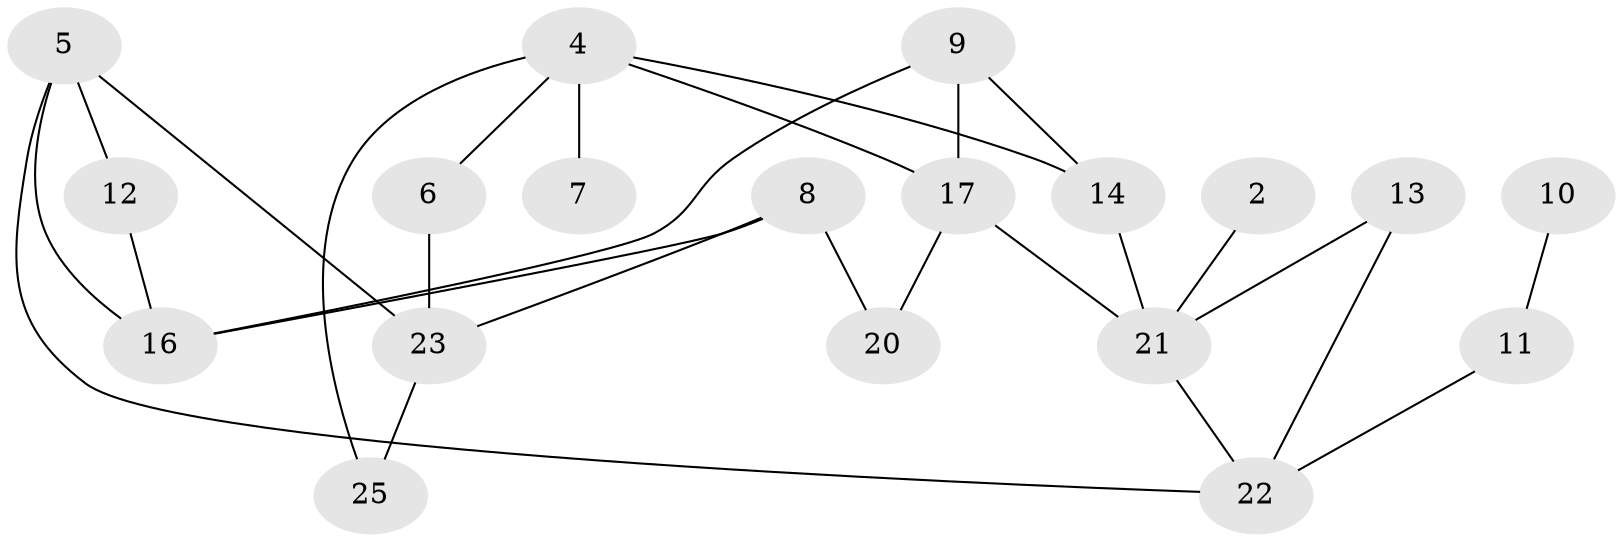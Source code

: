 // original degree distribution, {3: 0.22, 2: 0.34, 0: 0.12, 1: 0.14, 5: 0.04, 4: 0.12, 6: 0.02}
// Generated by graph-tools (version 1.1) at 2025/49/03/09/25 03:49:08]
// undirected, 19 vertices, 27 edges
graph export_dot {
graph [start="1"]
  node [color=gray90,style=filled];
  2;
  4;
  5;
  6;
  7;
  8;
  9;
  10;
  11;
  12;
  13;
  14;
  16;
  17;
  20;
  21;
  22;
  23;
  25;
  2 -- 21 [weight=1.0];
  4 -- 6 [weight=1.0];
  4 -- 7 [weight=1.0];
  4 -- 14 [weight=1.0];
  4 -- 17 [weight=1.0];
  4 -- 25 [weight=1.0];
  5 -- 12 [weight=1.0];
  5 -- 16 [weight=1.0];
  5 -- 22 [weight=1.0];
  5 -- 23 [weight=1.0];
  6 -- 23 [weight=1.0];
  8 -- 16 [weight=1.0];
  8 -- 20 [weight=1.0];
  8 -- 23 [weight=1.0];
  9 -- 14 [weight=1.0];
  9 -- 16 [weight=1.0];
  9 -- 17 [weight=1.0];
  10 -- 11 [weight=1.0];
  11 -- 22 [weight=1.0];
  12 -- 16 [weight=1.0];
  13 -- 21 [weight=1.0];
  13 -- 22 [weight=1.0];
  14 -- 21 [weight=1.0];
  17 -- 20 [weight=1.0];
  17 -- 21 [weight=2.0];
  21 -- 22 [weight=1.0];
  23 -- 25 [weight=1.0];
}
